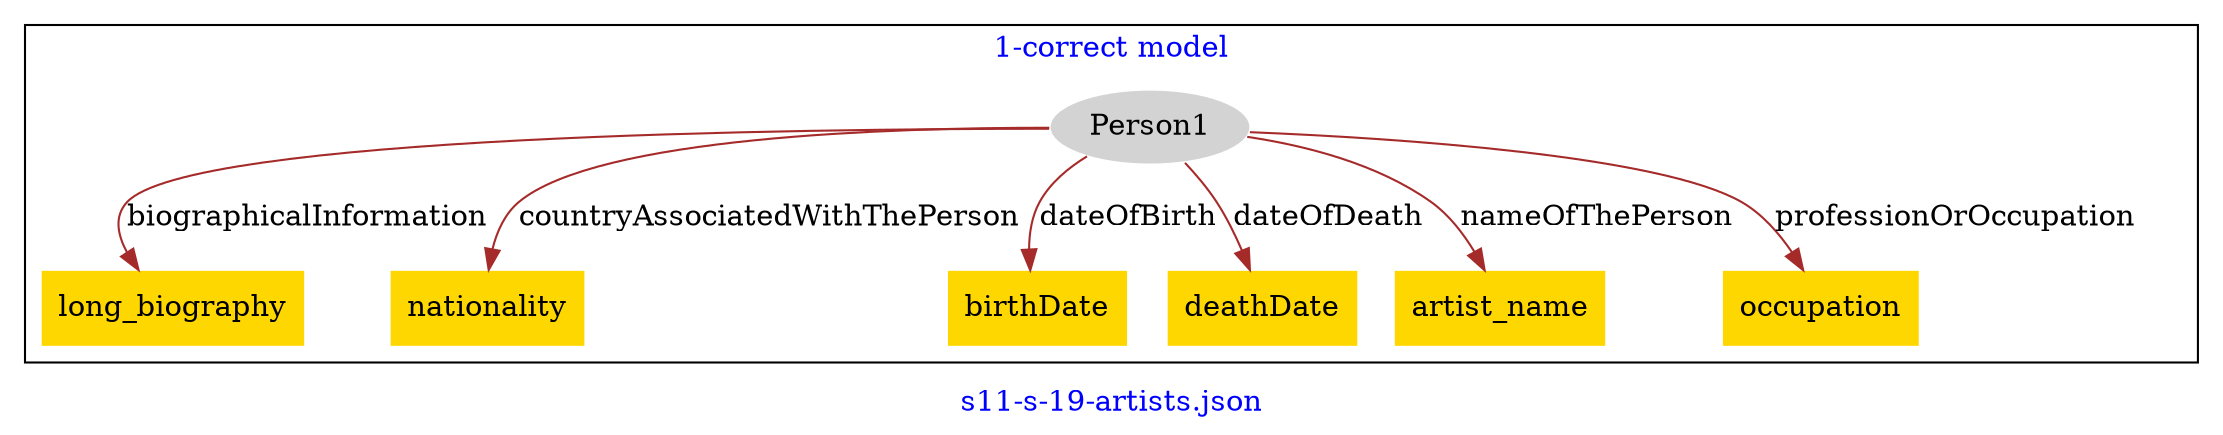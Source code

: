 digraph n0 {
fontcolor="blue"
remincross="true"
label="s11-s-19-artists.json"
subgraph cluster_0 {
label="1-correct model"
n2[style="filled",color="white",fillcolor="lightgray",label="Person1"];
n3[shape="plaintext",style="filled",fillcolor="gold",label="long_biography"];
n4[shape="plaintext",style="filled",fillcolor="gold",label="nationality"];
n5[shape="plaintext",style="filled",fillcolor="gold",label="birthDate"];
n6[shape="plaintext",style="filled",fillcolor="gold",label="deathDate"];
n7[shape="plaintext",style="filled",fillcolor="gold",label="artist_name"];
n8[shape="plaintext",style="filled",fillcolor="gold",label="occupation"];
}
subgraph cluster_1 {
label="candidate 0\nlink coherence:1.0\nconfidence:0.0\ncost:0.0\n-precision:0.0-recall:0.0"
}
n2 -> n3[color="brown",fontcolor="black",label="biographicalInformation"]
n2 -> n4[color="brown",fontcolor="black",label="countryAssociatedWithThePerson"]
n2 -> n5[color="brown",fontcolor="black",label="dateOfBirth"]
n2 -> n6[color="brown",fontcolor="black",label="dateOfDeath"]
n2 -> n7[color="brown",fontcolor="black",label="nameOfThePerson"]
n2 -> n8[color="brown",fontcolor="black",label="professionOrOccupation"]
}
